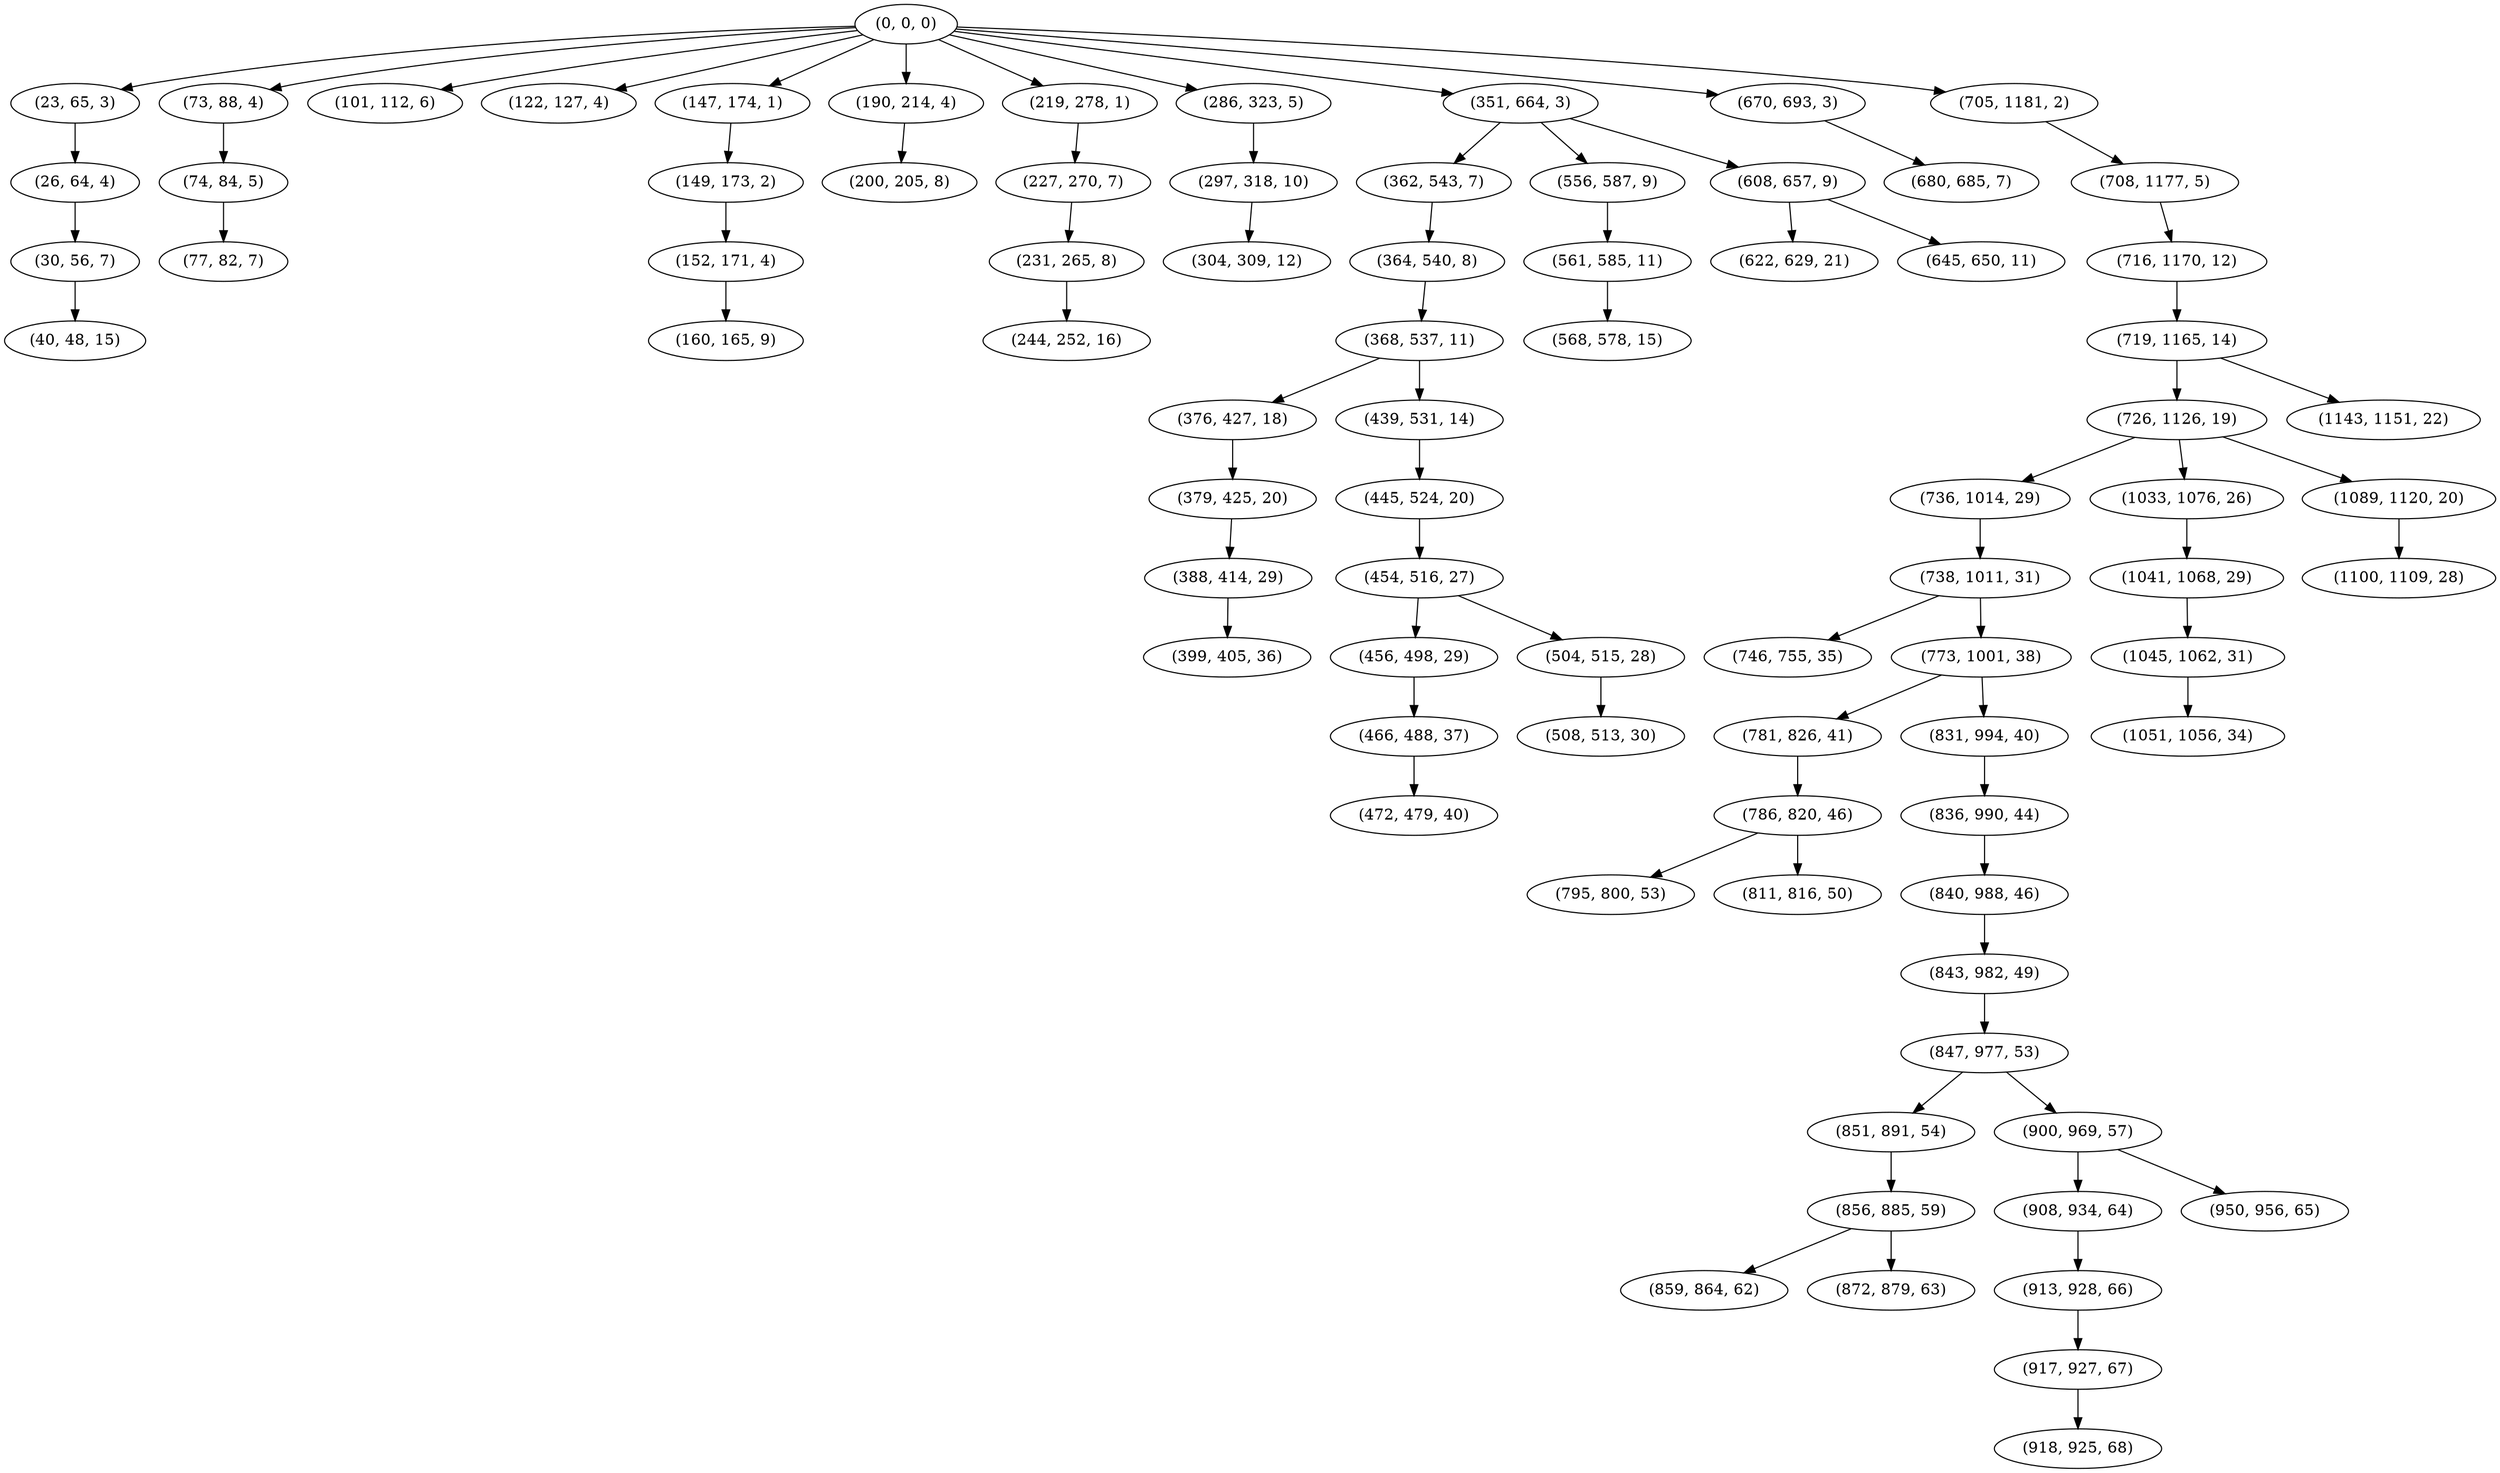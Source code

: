 digraph tree {
    "(0, 0, 0)";
    "(23, 65, 3)";
    "(26, 64, 4)";
    "(30, 56, 7)";
    "(40, 48, 15)";
    "(73, 88, 4)";
    "(74, 84, 5)";
    "(77, 82, 7)";
    "(101, 112, 6)";
    "(122, 127, 4)";
    "(147, 174, 1)";
    "(149, 173, 2)";
    "(152, 171, 4)";
    "(160, 165, 9)";
    "(190, 214, 4)";
    "(200, 205, 8)";
    "(219, 278, 1)";
    "(227, 270, 7)";
    "(231, 265, 8)";
    "(244, 252, 16)";
    "(286, 323, 5)";
    "(297, 318, 10)";
    "(304, 309, 12)";
    "(351, 664, 3)";
    "(362, 543, 7)";
    "(364, 540, 8)";
    "(368, 537, 11)";
    "(376, 427, 18)";
    "(379, 425, 20)";
    "(388, 414, 29)";
    "(399, 405, 36)";
    "(439, 531, 14)";
    "(445, 524, 20)";
    "(454, 516, 27)";
    "(456, 498, 29)";
    "(466, 488, 37)";
    "(472, 479, 40)";
    "(504, 515, 28)";
    "(508, 513, 30)";
    "(556, 587, 9)";
    "(561, 585, 11)";
    "(568, 578, 15)";
    "(608, 657, 9)";
    "(622, 629, 21)";
    "(645, 650, 11)";
    "(670, 693, 3)";
    "(680, 685, 7)";
    "(705, 1181, 2)";
    "(708, 1177, 5)";
    "(716, 1170, 12)";
    "(719, 1165, 14)";
    "(726, 1126, 19)";
    "(736, 1014, 29)";
    "(738, 1011, 31)";
    "(746, 755, 35)";
    "(773, 1001, 38)";
    "(781, 826, 41)";
    "(786, 820, 46)";
    "(795, 800, 53)";
    "(811, 816, 50)";
    "(831, 994, 40)";
    "(836, 990, 44)";
    "(840, 988, 46)";
    "(843, 982, 49)";
    "(847, 977, 53)";
    "(851, 891, 54)";
    "(856, 885, 59)";
    "(859, 864, 62)";
    "(872, 879, 63)";
    "(900, 969, 57)";
    "(908, 934, 64)";
    "(913, 928, 66)";
    "(917, 927, 67)";
    "(918, 925, 68)";
    "(950, 956, 65)";
    "(1033, 1076, 26)";
    "(1041, 1068, 29)";
    "(1045, 1062, 31)";
    "(1051, 1056, 34)";
    "(1089, 1120, 20)";
    "(1100, 1109, 28)";
    "(1143, 1151, 22)";
    "(0, 0, 0)" -> "(23, 65, 3)";
    "(0, 0, 0)" -> "(73, 88, 4)";
    "(0, 0, 0)" -> "(101, 112, 6)";
    "(0, 0, 0)" -> "(122, 127, 4)";
    "(0, 0, 0)" -> "(147, 174, 1)";
    "(0, 0, 0)" -> "(190, 214, 4)";
    "(0, 0, 0)" -> "(219, 278, 1)";
    "(0, 0, 0)" -> "(286, 323, 5)";
    "(0, 0, 0)" -> "(351, 664, 3)";
    "(0, 0, 0)" -> "(670, 693, 3)";
    "(0, 0, 0)" -> "(705, 1181, 2)";
    "(23, 65, 3)" -> "(26, 64, 4)";
    "(26, 64, 4)" -> "(30, 56, 7)";
    "(30, 56, 7)" -> "(40, 48, 15)";
    "(73, 88, 4)" -> "(74, 84, 5)";
    "(74, 84, 5)" -> "(77, 82, 7)";
    "(147, 174, 1)" -> "(149, 173, 2)";
    "(149, 173, 2)" -> "(152, 171, 4)";
    "(152, 171, 4)" -> "(160, 165, 9)";
    "(190, 214, 4)" -> "(200, 205, 8)";
    "(219, 278, 1)" -> "(227, 270, 7)";
    "(227, 270, 7)" -> "(231, 265, 8)";
    "(231, 265, 8)" -> "(244, 252, 16)";
    "(286, 323, 5)" -> "(297, 318, 10)";
    "(297, 318, 10)" -> "(304, 309, 12)";
    "(351, 664, 3)" -> "(362, 543, 7)";
    "(351, 664, 3)" -> "(556, 587, 9)";
    "(351, 664, 3)" -> "(608, 657, 9)";
    "(362, 543, 7)" -> "(364, 540, 8)";
    "(364, 540, 8)" -> "(368, 537, 11)";
    "(368, 537, 11)" -> "(376, 427, 18)";
    "(368, 537, 11)" -> "(439, 531, 14)";
    "(376, 427, 18)" -> "(379, 425, 20)";
    "(379, 425, 20)" -> "(388, 414, 29)";
    "(388, 414, 29)" -> "(399, 405, 36)";
    "(439, 531, 14)" -> "(445, 524, 20)";
    "(445, 524, 20)" -> "(454, 516, 27)";
    "(454, 516, 27)" -> "(456, 498, 29)";
    "(454, 516, 27)" -> "(504, 515, 28)";
    "(456, 498, 29)" -> "(466, 488, 37)";
    "(466, 488, 37)" -> "(472, 479, 40)";
    "(504, 515, 28)" -> "(508, 513, 30)";
    "(556, 587, 9)" -> "(561, 585, 11)";
    "(561, 585, 11)" -> "(568, 578, 15)";
    "(608, 657, 9)" -> "(622, 629, 21)";
    "(608, 657, 9)" -> "(645, 650, 11)";
    "(670, 693, 3)" -> "(680, 685, 7)";
    "(705, 1181, 2)" -> "(708, 1177, 5)";
    "(708, 1177, 5)" -> "(716, 1170, 12)";
    "(716, 1170, 12)" -> "(719, 1165, 14)";
    "(719, 1165, 14)" -> "(726, 1126, 19)";
    "(719, 1165, 14)" -> "(1143, 1151, 22)";
    "(726, 1126, 19)" -> "(736, 1014, 29)";
    "(726, 1126, 19)" -> "(1033, 1076, 26)";
    "(726, 1126, 19)" -> "(1089, 1120, 20)";
    "(736, 1014, 29)" -> "(738, 1011, 31)";
    "(738, 1011, 31)" -> "(746, 755, 35)";
    "(738, 1011, 31)" -> "(773, 1001, 38)";
    "(773, 1001, 38)" -> "(781, 826, 41)";
    "(773, 1001, 38)" -> "(831, 994, 40)";
    "(781, 826, 41)" -> "(786, 820, 46)";
    "(786, 820, 46)" -> "(795, 800, 53)";
    "(786, 820, 46)" -> "(811, 816, 50)";
    "(831, 994, 40)" -> "(836, 990, 44)";
    "(836, 990, 44)" -> "(840, 988, 46)";
    "(840, 988, 46)" -> "(843, 982, 49)";
    "(843, 982, 49)" -> "(847, 977, 53)";
    "(847, 977, 53)" -> "(851, 891, 54)";
    "(847, 977, 53)" -> "(900, 969, 57)";
    "(851, 891, 54)" -> "(856, 885, 59)";
    "(856, 885, 59)" -> "(859, 864, 62)";
    "(856, 885, 59)" -> "(872, 879, 63)";
    "(900, 969, 57)" -> "(908, 934, 64)";
    "(900, 969, 57)" -> "(950, 956, 65)";
    "(908, 934, 64)" -> "(913, 928, 66)";
    "(913, 928, 66)" -> "(917, 927, 67)";
    "(917, 927, 67)" -> "(918, 925, 68)";
    "(1033, 1076, 26)" -> "(1041, 1068, 29)";
    "(1041, 1068, 29)" -> "(1045, 1062, 31)";
    "(1045, 1062, 31)" -> "(1051, 1056, 34)";
    "(1089, 1120, 20)" -> "(1100, 1109, 28)";
}
